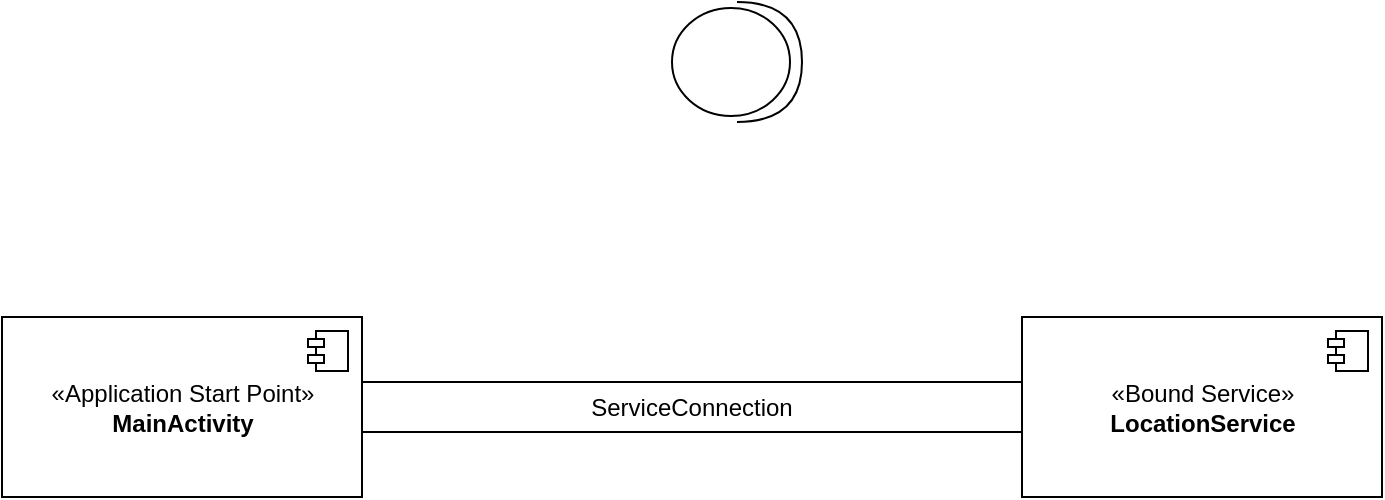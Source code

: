 <mxfile>
    <diagram id="locgz7WXVu_27G56zI11" name="Page-1">
        <mxGraphModel dx="990" dy="566" grid="1" gridSize="10" guides="1" tooltips="1" connect="1" arrows="1" fold="1" page="1" pageScale="1" pageWidth="1169" pageHeight="827" math="0" shadow="0">
            <root>
                <mxCell id="0"/>
                <mxCell id="1" parent="0"/>
                <mxCell id="4" value="ServiceConnection" style="rounded=0;whiteSpace=wrap;html=1;" vertex="1" parent="1">
                    <mxGeometry x="340" y="310" width="330" height="25" as="geometry"/>
                </mxCell>
                <mxCell id="5" value="«Application Start Point»&lt;br&gt;&lt;b&gt;MainActivity&lt;/b&gt;" style="html=1;dropTarget=0;" vertex="1" parent="1">
                    <mxGeometry x="160" y="277.5" width="180" height="90" as="geometry"/>
                </mxCell>
                <mxCell id="6" value="" style="shape=module;jettyWidth=8;jettyHeight=4;" vertex="1" parent="5">
                    <mxGeometry x="1" width="20" height="20" relative="1" as="geometry">
                        <mxPoint x="-27" y="7" as="offset"/>
                    </mxGeometry>
                </mxCell>
                <mxCell id="7" value="«Bound Service»&lt;br&gt;&lt;b&gt;LocationService&lt;/b&gt;" style="html=1;dropTarget=0;" vertex="1" parent="1">
                    <mxGeometry x="670" y="277.5" width="180" height="90" as="geometry"/>
                </mxCell>
                <mxCell id="8" value="" style="shape=module;jettyWidth=8;jettyHeight=4;" vertex="1" parent="7">
                    <mxGeometry x="1" width="20" height="20" relative="1" as="geometry">
                        <mxPoint x="-27" y="7" as="offset"/>
                    </mxGeometry>
                </mxCell>
                <mxCell id="9" value="" style="shape=providedRequiredInterface;html=1;verticalLabelPosition=bottom;sketch=0;" vertex="1" parent="1">
                    <mxGeometry x="495" y="120" width="65" height="60" as="geometry"/>
                </mxCell>
            </root>
        </mxGraphModel>
    </diagram>
</mxfile>